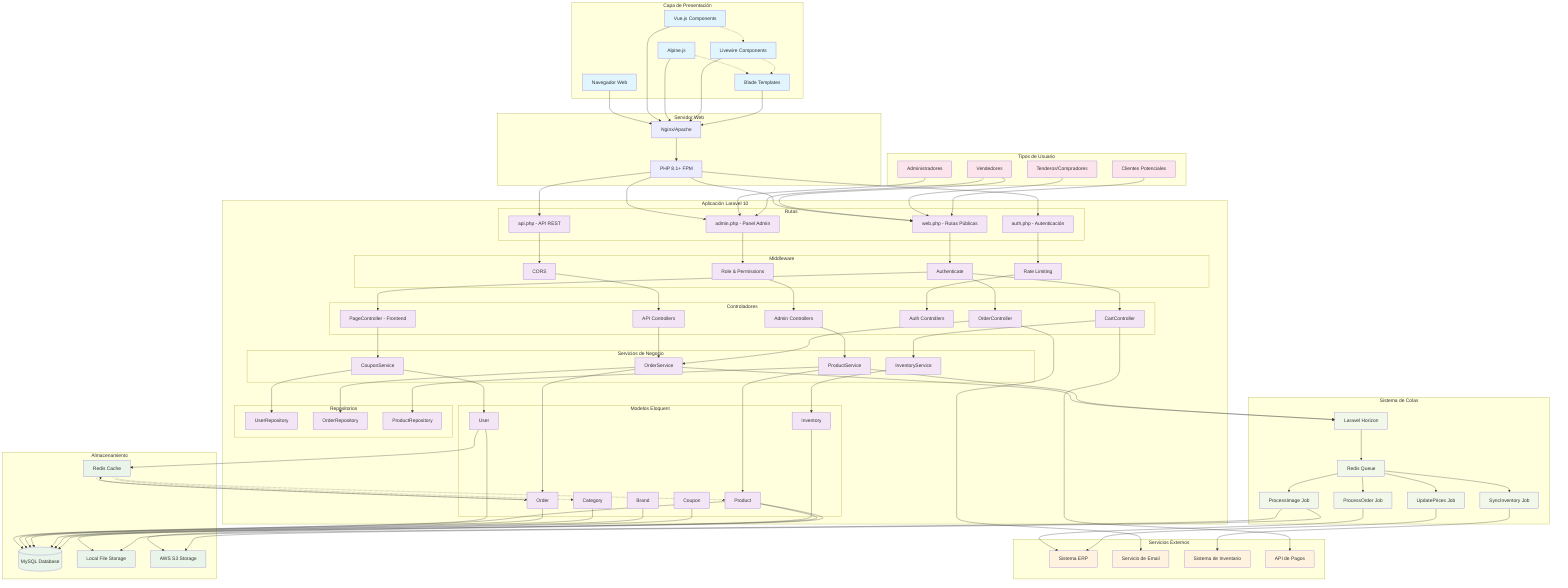graph TB
    %% Frontend Layer
    subgraph "Capa de Presentación"
        A[Navegador Web]
        B[Vue.js Components]
        C[Alpine.js]
        D[Livewire Components]
        E[Blade Templates]
    end
    
    %% Web Server Layer
    subgraph "Servidor Web"
        F[Nginx/Apache]
        G[PHP 8.1+ FPM]
    end
    
    %% Application Layer
    subgraph "Aplicación Laravel 10"
        subgraph "Rutas"
            H[web.php - Rutas Públicas]
            I[admin.php - Panel Admin]
            J[api.php - API REST]
            K[auth.php - Autenticación]
        end
        
        subgraph "Middleware"
            L[Authenticate]
            M[Role & Permissions]
            N[CORS]
            O[Rate Limiting]
        end
        
        subgraph "Controladores"
            P[PageController - Frontend]
            Q[Admin Controllers]
            R[API Controllers]
            S[Auth Controllers]
            T[CartController]
            U[OrderController]
        end
        
        subgraph "Servicios de Negocio"
            V[CouponService]
            W[ProductService]
            X[OrderService]
            Y[InventoryService]
        end
        
        subgraph "Modelos Eloquent"
            Z[User]
            AA[Product]
            BB[Order]
            CC[Category]
            DD[Brand]
            EE[Coupon]
            FF[Inventory]
        end
        
        subgraph "Repositorios"
            GG[UserRepository]
            HH[OrderRepository]
            II[ProductRepository]
        end
    end
    
    %% Job Queue System
    subgraph "Sistema de Colas"
        JJ[Laravel Horizon]
        KK[Redis Queue]
        LL[ProcessImage Job]
        MM[ProcessOrder Job]
        NN[SyncInventory Job]
        OO[UpdatePrices Job]
    end
    
    %% Storage Layer
    subgraph "Almacenamiento"
        PP[(MySQL Database)]
        QQ[Redis Cache]
        RR[Local File Storage]
        SS[AWS S3 Storage]
    end
    
    %% External Services
    subgraph "Servicios Externos"
        TT[Sistema ERP]
        UU[Servicio de Email]
        VV[Sistema de Inventario]
        WW[API de Pagos]
    end
    
    %% User Types
    subgraph "Tipos de Usuario"
        XX[Administradores]
        YY[Vendedores]
        ZZ[Tenderos/Compradores]
        AAA[Clientes Potenciales]
    end
    
    %% Connections Frontend to Web Server
    A --> F
    B --> F
    C --> F
    D --> F
    E --> F
    
    %% Web Server to Application
    F --> G
    G --> H
    G --> I
    G --> J
    G --> K
    
    %% Routes to Middleware
    H --> L
    I --> M
    J --> N
    K --> O
    
    %% Middleware to Controllers
    L --> P
    M --> Q
    N --> R
    O --> S
    L --> T
    L --> U
    
    %% Controllers to Services
    P --> V
    Q --> W
    R --> X
    T --> Y
    U --> X
    
    %% Services to Models
    V --> Z
    W --> AA
    X --> BB
    Y --> FF
    
    %% Services to Repositories
    V --> GG
    X --> HH
    W --> II
    
    %% Models to Database
    Z --> PP
    AA --> PP
    BB --> PP
    CC --> PP
    DD --> PP
    EE --> PP
    FF --> PP
    
    %% Jobs System
    X --> JJ
    W --> JJ
    JJ --> KK
    KK --> LL
    KK --> MM
    KK --> NN
    KK --> OO
    
    %% Storage Connections
    AA --> RR
    AA --> SS
    Z --> QQ
    BB --> QQ
    
    %% External Services
    MM --> TT
    NN --> VV
    OO --> TT
    U --> UU
    T --> WW
    
    %% User Access
    XX --> I
    YY --> I
    YY --> H
    ZZ --> H
    AAA --> H
    
    %% Component Relationships
    B -.-> D
    C -.-> E
    D -.-> E
    
    %% Cache Flow
    QQ -.-> AA
    QQ -.-> BB
    QQ -.-> CC
    
    %% File Processing
    LL --> RR
    LL --> SS
    
    %% Styling
    classDef frontend fill:#e1f5fe
    classDef application fill:#f3e5f5
    classDef storage fill:#e8f5e8
    classDef external fill:#fff3e0
    classDef users fill:#fce4ec
    classDef jobs fill:#f1f8e9
    
    class A,B,C,D,E frontend
    class H,I,J,K,L,M,N,O,P,Q,R,S,T,U,V,W,X,Y,Z,AA,BB,CC,DD,EE,FF,GG,HH,II application
    class PP,QQ,RR,SS storage
    class TT,UU,VV,WW external
    class XX,YY,ZZ,AAA users
    class JJ,KK,LL,MM,NN,OO jobs